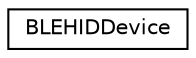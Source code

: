 digraph "Graphical Class Hierarchy"
{
  edge [fontname="Helvetica",fontsize="10",labelfontname="Helvetica",labelfontsize="10"];
  node [fontname="Helvetica",fontsize="10",shape=record];
  rankdir="LR";
  Node0 [label="BLEHIDDevice",height=0.2,width=0.4,color="black", fillcolor="white", style="filled",URL="$class_b_l_e_h_i_d_device.html"];
}
